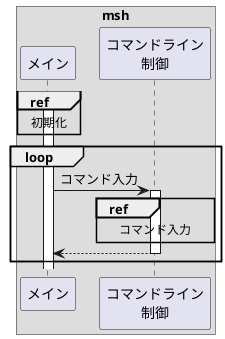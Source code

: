 @startuml

box "msh"
    participant "メイン"               as main
    participant "コマンドライン\n制御" as clctrl
end box

activate main
ref over main: 初期化

loop
    main -> clctrl: コマンド入力
    activate clctrl
    ref over clctrl: コマンド入力
    main <-- clctrl:
    deactivate clctrl
end loop

@enduml
